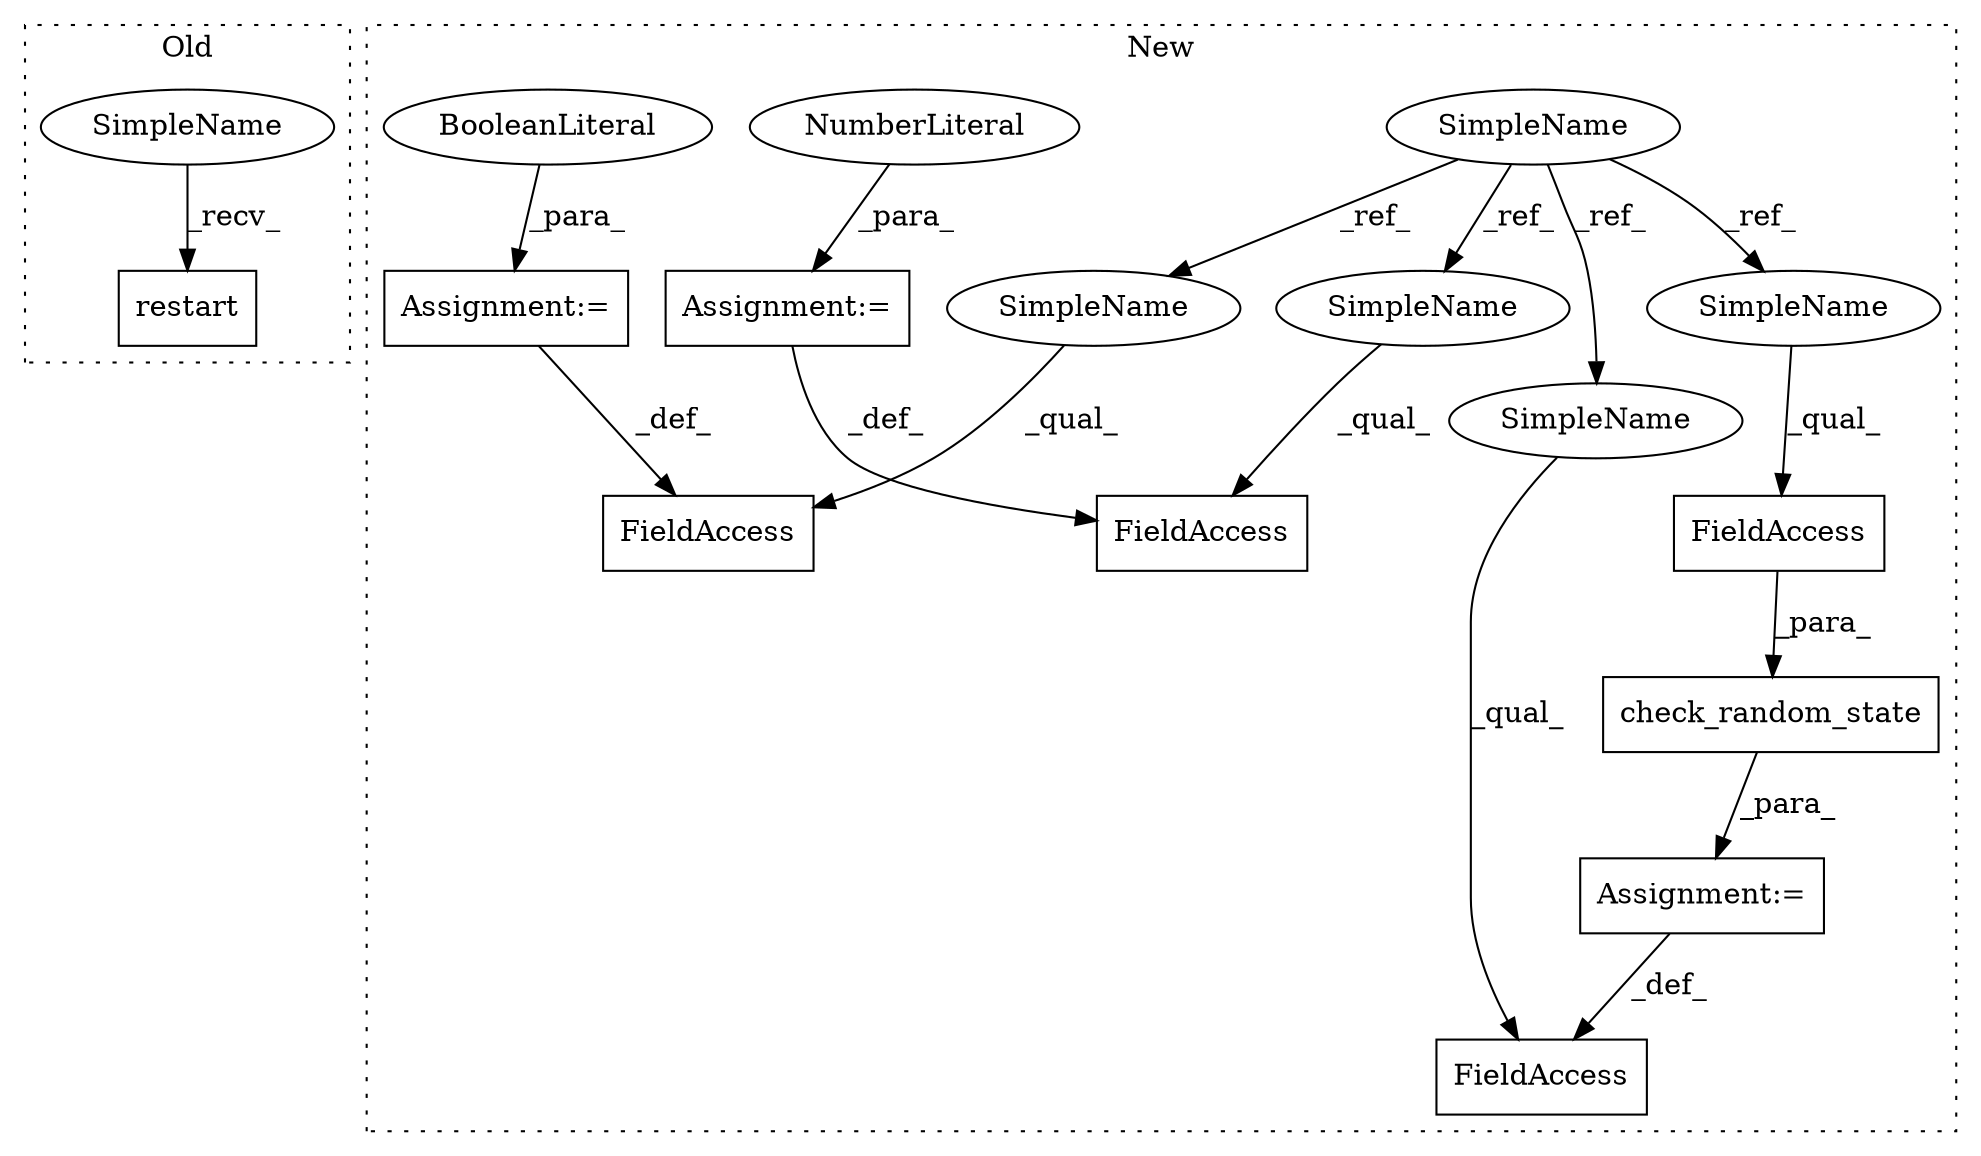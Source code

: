 digraph G {
subgraph cluster0 {
1 [label="restart" a="32" s="2968" l="9" shape="box"];
17 [label="SimpleName" a="42" s="2963" l="4" shape="ellipse"];
label = "Old";
style="dotted";
}
subgraph cluster1 {
2 [label="check_random_state" a="32" s="2238,2284" l="19,1" shape="box"];
3 [label="FieldAccess" a="22" s="2257" l="27" shape="box"];
4 [label="SimpleName" a="42" s="2208" l="4" shape="ellipse"];
5 [label="FieldAccess" a="22" s="2219" l="18" shape="box"];
6 [label="Assignment:=" a="7" s="2237" l="1" shape="box"];
7 [label="FieldAccess" a="22" s="2291" l="30" shape="box"];
8 [label="Assignment:=" a="7" s="2321" l="1" shape="box"];
9 [label="FieldAccess" a="22" s="2333" l="15" shape="box"];
10 [label="BooleanLiteral" a="9" s="2322" l="5" shape="ellipse"];
11 [label="Assignment:=" a="7" s="2348" l="1" shape="box"];
12 [label="NumberLiteral" a="34" s="2349" l="1" shape="ellipse"];
13 [label="SimpleName" a="42" s="2333" l="4" shape="ellipse"];
14 [label="SimpleName" a="42" s="2219" l="4" shape="ellipse"];
15 [label="SimpleName" a="42" s="2257" l="4" shape="ellipse"];
16 [label="SimpleName" a="42" s="2291" l="4" shape="ellipse"];
label = "New";
style="dotted";
}
2 -> 6 [label="_para_"];
3 -> 2 [label="_para_"];
4 -> 13 [label="_ref_"];
4 -> 16 [label="_ref_"];
4 -> 15 [label="_ref_"];
4 -> 14 [label="_ref_"];
6 -> 5 [label="_def_"];
8 -> 7 [label="_def_"];
10 -> 8 [label="_para_"];
11 -> 9 [label="_def_"];
12 -> 11 [label="_para_"];
13 -> 9 [label="_qual_"];
14 -> 5 [label="_qual_"];
15 -> 3 [label="_qual_"];
16 -> 7 [label="_qual_"];
17 -> 1 [label="_recv_"];
}